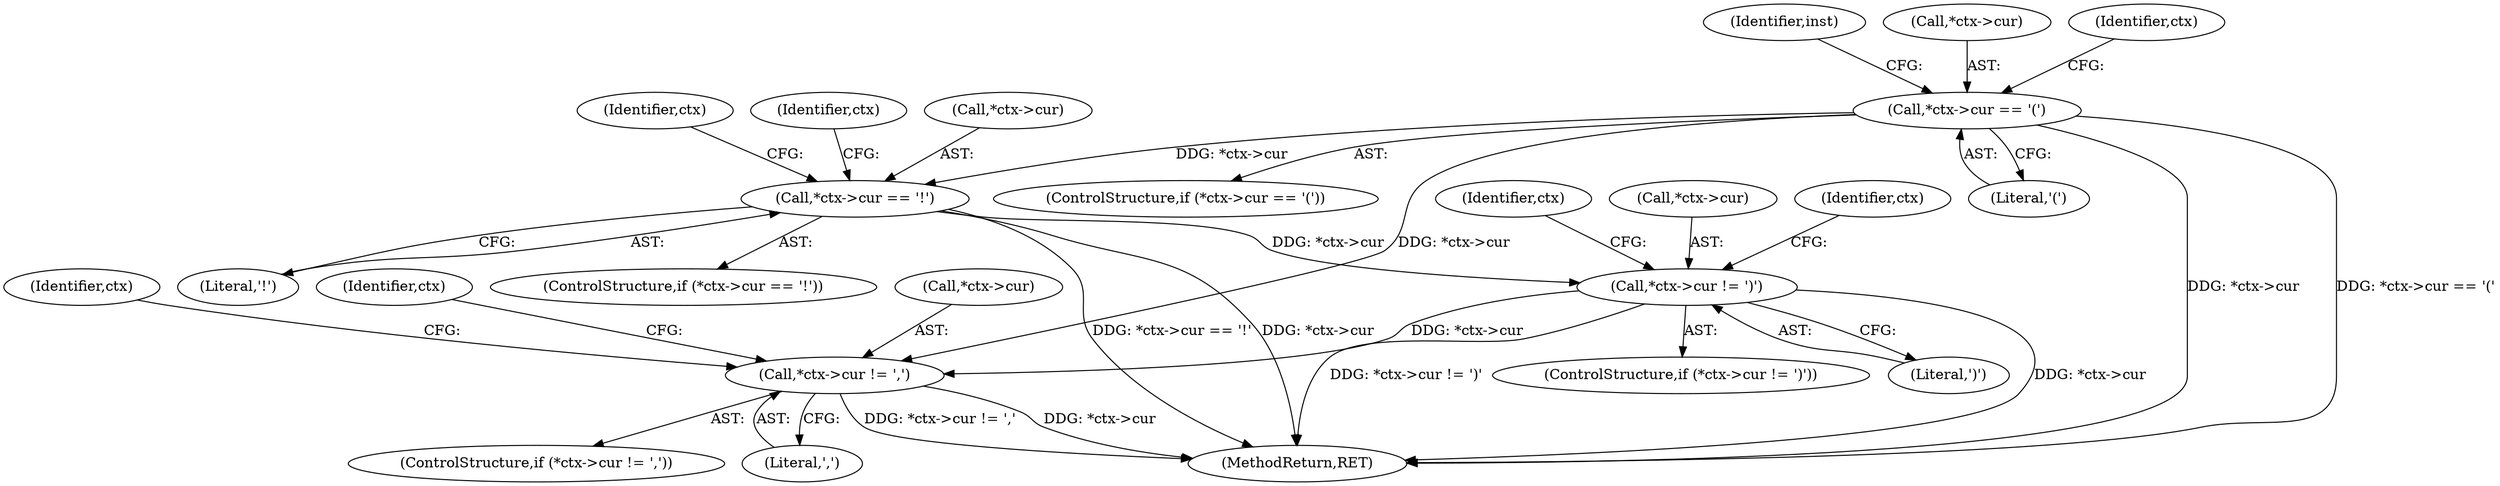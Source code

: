 digraph "0_virglrenderer_28894a30a17a84529be102b21118e55d6c9f23fa@pointer" {
"1000413" [label="(Call,*ctx->cur != ',')"];
"1000225" [label="(Call,*ctx->cur != ')')"];
"1000149" [label="(Call,*ctx->cur == '!')"];
"1000126" [label="(Call,*ctx->cur == '(')"];
"1000226" [label="(Call,*ctx->cur)"];
"1000131" [label="(Literal,'(')"];
"1000233" [label="(Identifier,ctx)"];
"1000427" [label="(Identifier,ctx)"];
"1000150" [label="(Call,*ctx->cur)"];
"1000140" [label="(Identifier,inst)"];
"1000224" [label="(ControlStructure,if (*ctx->cur != ')'))"];
"1000125" [label="(ControlStructure,if (*ctx->cur == '('))"];
"1000239" [label="(Identifier,ctx)"];
"1000127" [label="(Call,*ctx->cur)"];
"1000414" [label="(Call,*ctx->cur)"];
"1000126" [label="(Call,*ctx->cur == '(')"];
"1000244" [label="(Identifier,ctx)"];
"1000412" [label="(ControlStructure,if (*ctx->cur != ','))"];
"1000418" [label="(Literal,',')"];
"1000421" [label="(Identifier,ctx)"];
"1000158" [label="(Identifier,ctx)"];
"1000230" [label="(Literal,')')"];
"1000154" [label="(Literal,'!')"];
"1000225" [label="(Call,*ctx->cur != ')')"];
"1000170" [label="(Identifier,ctx)"];
"1000149" [label="(Call,*ctx->cur == '!')"];
"1000684" [label="(MethodReturn,RET)"];
"1000148" [label="(ControlStructure,if (*ctx->cur == '!'))"];
"1000413" [label="(Call,*ctx->cur != ',')"];
"1000413" -> "1000412"  [label="AST: "];
"1000413" -> "1000418"  [label="CFG: "];
"1000414" -> "1000413"  [label="AST: "];
"1000418" -> "1000413"  [label="AST: "];
"1000421" -> "1000413"  [label="CFG: "];
"1000427" -> "1000413"  [label="CFG: "];
"1000413" -> "1000684"  [label="DDG: *ctx->cur"];
"1000413" -> "1000684"  [label="DDG: *ctx->cur != ','"];
"1000225" -> "1000413"  [label="DDG: *ctx->cur"];
"1000126" -> "1000413"  [label="DDG: *ctx->cur"];
"1000225" -> "1000224"  [label="AST: "];
"1000225" -> "1000230"  [label="CFG: "];
"1000226" -> "1000225"  [label="AST: "];
"1000230" -> "1000225"  [label="AST: "];
"1000233" -> "1000225"  [label="CFG: "];
"1000239" -> "1000225"  [label="CFG: "];
"1000225" -> "1000684"  [label="DDG: *ctx->cur != ')'"];
"1000225" -> "1000684"  [label="DDG: *ctx->cur"];
"1000149" -> "1000225"  [label="DDG: *ctx->cur"];
"1000149" -> "1000148"  [label="AST: "];
"1000149" -> "1000154"  [label="CFG: "];
"1000150" -> "1000149"  [label="AST: "];
"1000154" -> "1000149"  [label="AST: "];
"1000158" -> "1000149"  [label="CFG: "];
"1000170" -> "1000149"  [label="CFG: "];
"1000149" -> "1000684"  [label="DDG: *ctx->cur == '!'"];
"1000149" -> "1000684"  [label="DDG: *ctx->cur"];
"1000126" -> "1000149"  [label="DDG: *ctx->cur"];
"1000126" -> "1000125"  [label="AST: "];
"1000126" -> "1000131"  [label="CFG: "];
"1000127" -> "1000126"  [label="AST: "];
"1000131" -> "1000126"  [label="AST: "];
"1000140" -> "1000126"  [label="CFG: "];
"1000244" -> "1000126"  [label="CFG: "];
"1000126" -> "1000684"  [label="DDG: *ctx->cur == '('"];
"1000126" -> "1000684"  [label="DDG: *ctx->cur"];
}
